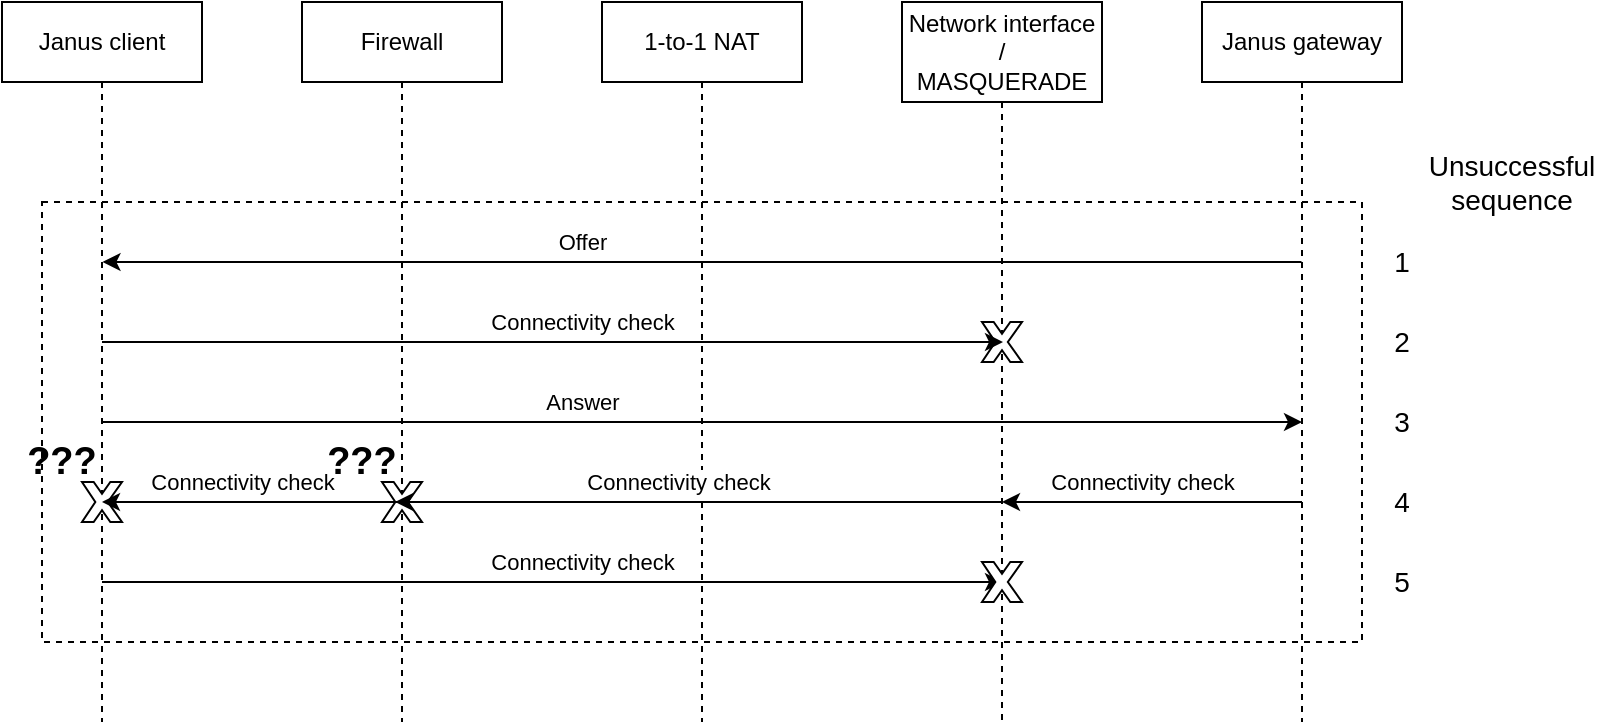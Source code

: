 <mxfile version="13.9.9" type="device"><diagram id="zwtO137BCSr3d84MKuzL" name="Page-1"><mxGraphModel dx="1086" dy="806" grid="1" gridSize="10" guides="1" tooltips="1" connect="1" arrows="1" fold="1" page="1" pageScale="1" pageWidth="850" pageHeight="1100" math="0" shadow="0"><root><mxCell id="0"/><mxCell id="1" parent="0"/><mxCell id="WDUmEnzESbyc80exMtk2-2" value="" style="rounded=0;whiteSpace=wrap;html=1;fillColor=none;dashed=1;" parent="1" vertex="1"><mxGeometry x="30" y="140" width="660" height="220" as="geometry"/></mxCell><mxCell id="WDUmEnzESbyc80exMtk2-4" value="Janus client" style="shape=umlLifeline;perimeter=lifelinePerimeter;whiteSpace=wrap;html=1;container=1;collapsible=0;recursiveResize=0;outlineConnect=0;" parent="1" vertex="1"><mxGeometry x="10" y="40" width="100" height="360" as="geometry"/></mxCell><mxCell id="WDUmEnzESbyc80exMtk2-5" value="" style="verticalLabelPosition=bottom;verticalAlign=top;html=1;shape=mxgraph.basic.x" parent="WDUmEnzESbyc80exMtk2-4" vertex="1"><mxGeometry x="40" y="240" width="20" height="20" as="geometry"/></mxCell><mxCell id="WDUmEnzESbyc80exMtk2-6" value="Firewall" style="shape=umlLifeline;perimeter=lifelinePerimeter;whiteSpace=wrap;html=1;container=1;collapsible=0;recursiveResize=0;outlineConnect=0;" parent="1" vertex="1"><mxGeometry x="160" y="40" width="100" height="360" as="geometry"/></mxCell><mxCell id="WDUmEnzESbyc80exMtk2-8" value="1-to-1 NAT" style="shape=umlLifeline;perimeter=lifelinePerimeter;whiteSpace=wrap;html=1;container=1;collapsible=0;recursiveResize=0;outlineConnect=0;" parent="1" vertex="1"><mxGeometry x="310" y="40" width="100" height="360" as="geometry"/></mxCell><mxCell id="WDUmEnzESbyc80exMtk2-9" value="Network interface&lt;br&gt;/&lt;br&gt;MASQUERADE" style="shape=umlLifeline;perimeter=lifelinePerimeter;whiteSpace=wrap;html=1;container=1;collapsible=0;recursiveResize=0;outlineConnect=0;size=50;" parent="1" vertex="1"><mxGeometry x="460" y="40" width="100" height="360" as="geometry"/></mxCell><mxCell id="WDUmEnzESbyc80exMtk2-11" value="" style="verticalLabelPosition=bottom;verticalAlign=top;html=1;shape=mxgraph.basic.x" parent="WDUmEnzESbyc80exMtk2-9" vertex="1"><mxGeometry x="40" y="160" width="20" height="20" as="geometry"/></mxCell><mxCell id="WDUmEnzESbyc80exMtk2-12" value="Janus gateway" style="shape=umlLifeline;perimeter=lifelinePerimeter;whiteSpace=wrap;html=1;container=1;collapsible=0;recursiveResize=0;outlineConnect=0;size=40;" parent="1" vertex="1"><mxGeometry x="610" y="40" width="100" height="360" as="geometry"/></mxCell><mxCell id="WDUmEnzESbyc80exMtk2-16" value="Connectivity check" style="endArrow=classic;html=1;" parent="1" edge="1"><mxGeometry x="0.067" y="-10" width="50" height="50" relative="1" as="geometry"><mxPoint x="660" y="290" as="sourcePoint"/><mxPoint x="510" y="290" as="targetPoint"/><mxPoint as="offset"/></mxGeometry></mxCell><mxCell id="WDUmEnzESbyc80exMtk2-18" value="Offer" style="endArrow=classic;html=1;" parent="1" edge="1"><mxGeometry x="0.2" y="-10" width="50" height="50" relative="1" as="geometry"><mxPoint x="659.75" y="170" as="sourcePoint"/><mxPoint x="60.25" y="170" as="targetPoint"/><mxPoint as="offset"/></mxGeometry></mxCell><mxCell id="WDUmEnzESbyc80exMtk2-19" value="Connectivity check" style="endArrow=classic;html=1;" parent="1" edge="1"><mxGeometry x="0.066" y="10" width="50" height="50" relative="1" as="geometry"><mxPoint x="60" y="210" as="sourcePoint"/><mxPoint x="510.5" y="210" as="targetPoint"/><mxPoint as="offset"/></mxGeometry></mxCell><mxCell id="WDUmEnzESbyc80exMtk2-20" value="Answer" style="endArrow=classic;html=1;" parent="1" edge="1"><mxGeometry x="-0.2" y="10" width="50" height="50" relative="1" as="geometry"><mxPoint x="60" y="250" as="sourcePoint"/><mxPoint x="660" y="250" as="targetPoint"/><mxPoint as="offset"/></mxGeometry></mxCell><mxCell id="WDUmEnzESbyc80exMtk2-21" value="Connectivity check" style="endArrow=classic;html=1;" parent="1" edge="1"><mxGeometry x="0.066" y="10" width="50" height="50" relative="1" as="geometry"><mxPoint x="60" y="330" as="sourcePoint"/><mxPoint x="510.5" y="330" as="targetPoint"/><mxPoint as="offset"/></mxGeometry></mxCell><mxCell id="WDUmEnzESbyc80exMtk2-22" value="" style="verticalLabelPosition=bottom;verticalAlign=top;html=1;shape=mxgraph.basic.x" parent="1" vertex="1"><mxGeometry x="500" y="320" width="20" height="20" as="geometry"/></mxCell><mxCell id="WDUmEnzESbyc80exMtk2-28" value="1" style="text;html=1;strokeColor=none;fillColor=none;align=center;verticalAlign=middle;whiteSpace=wrap;rounded=0;fontSize=14;" parent="1" vertex="1"><mxGeometry x="690" y="160" width="40" height="20" as="geometry"/></mxCell><mxCell id="WDUmEnzESbyc80exMtk2-29" value="2" style="text;html=1;strokeColor=none;fillColor=none;align=center;verticalAlign=middle;whiteSpace=wrap;rounded=0;fontSize=14;" parent="1" vertex="1"><mxGeometry x="690" y="200" width="40" height="20" as="geometry"/></mxCell><mxCell id="WDUmEnzESbyc80exMtk2-30" value="3" style="text;html=1;strokeColor=none;fillColor=none;align=center;verticalAlign=middle;whiteSpace=wrap;rounded=0;fontSize=14;" parent="1" vertex="1"><mxGeometry x="690" y="240" width="40" height="20" as="geometry"/></mxCell><mxCell id="WDUmEnzESbyc80exMtk2-31" value="4" style="text;html=1;strokeColor=none;fillColor=none;align=center;verticalAlign=middle;whiteSpace=wrap;rounded=0;fontSize=14;" parent="1" vertex="1"><mxGeometry x="690" y="280" width="40" height="20" as="geometry"/></mxCell><mxCell id="WDUmEnzESbyc80exMtk2-32" value="5" style="text;html=1;strokeColor=none;fillColor=none;align=center;verticalAlign=middle;whiteSpace=wrap;rounded=0;fontSize=14;" parent="1" vertex="1"><mxGeometry x="690" y="320" width="40" height="20" as="geometry"/></mxCell><mxCell id="WDUmEnzESbyc80exMtk2-34" value="Unsuccessful sequence" style="text;html=1;strokeColor=none;fillColor=none;align=center;verticalAlign=middle;whiteSpace=wrap;rounded=0;fontSize=14;" parent="1" vertex="1"><mxGeometry x="710" y="120" width="110" height="20" as="geometry"/></mxCell><mxCell id="WDUmEnzESbyc80exMtk2-35" value="" style="verticalLabelPosition=bottom;verticalAlign=top;html=1;shape=mxgraph.basic.x" parent="1" vertex="1"><mxGeometry x="200" y="280" width="20" height="20" as="geometry"/></mxCell><mxCell id="WDUmEnzESbyc80exMtk2-36" value="Connectivity check" style="endArrow=classic;html=1;entryX=0.33;entryY=0.5;entryDx=0;entryDy=0;entryPerimeter=0;" parent="1" target="WDUmEnzESbyc80exMtk2-35" edge="1"><mxGeometry x="0.067" y="-10" width="50" height="50" relative="1" as="geometry"><mxPoint x="509.5" y="290" as="sourcePoint"/><mxPoint x="210" y="289" as="targetPoint"/><mxPoint as="offset"/></mxGeometry></mxCell><mxCell id="WDUmEnzESbyc80exMtk2-37" value="???" style="text;html=1;strokeColor=none;fillColor=none;align=center;verticalAlign=middle;whiteSpace=wrap;rounded=0;fontSize=19;fontStyle=1" parent="1" vertex="1"><mxGeometry x="170" y="260" width="40" height="20" as="geometry"/></mxCell><mxCell id="WDUmEnzESbyc80exMtk2-64" value="Connectivity check" style="endArrow=classic;html=1;" parent="1" edge="1"><mxGeometry x="0.067" y="-10" width="50" height="50" relative="1" as="geometry"><mxPoint x="210" y="290" as="sourcePoint"/><mxPoint x="60" y="290" as="targetPoint"/><mxPoint as="offset"/></mxGeometry></mxCell><mxCell id="WDUmEnzESbyc80exMtk2-65" value="???" style="text;html=1;strokeColor=none;fillColor=none;align=center;verticalAlign=middle;whiteSpace=wrap;rounded=0;fontSize=19;fontStyle=1" parent="1" vertex="1"><mxGeometry x="20" y="260" width="40" height="20" as="geometry"/></mxCell></root></mxGraphModel></diagram></mxfile>